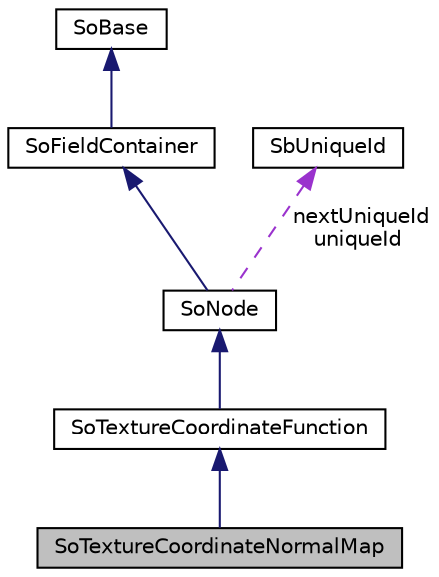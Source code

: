 digraph "SoTextureCoordinateNormalMap"
{
 // LATEX_PDF_SIZE
  edge [fontname="Helvetica",fontsize="10",labelfontname="Helvetica",labelfontsize="10"];
  node [fontname="Helvetica",fontsize="10",shape=record];
  Node1 [label="SoTextureCoordinateNormalMap",height=0.2,width=0.4,color="black", fillcolor="grey75", style="filled", fontcolor="black",tooltip="The SoTextureCoordinateNormalMap class generates texture coordinates by projecting onto a surrounding..."];
  Node2 -> Node1 [dir="back",color="midnightblue",fontsize="10",style="solid",fontname="Helvetica"];
  Node2 [label="SoTextureCoordinateFunction",height=0.2,width=0.4,color="black", fillcolor="white", style="filled",URL="$classSoTextureCoordinateFunction.html",tooltip="The SoTextureCoordinateFunction class is an abstract base class for texture coordinate generating nod..."];
  Node3 -> Node2 [dir="back",color="midnightblue",fontsize="10",style="solid",fontname="Helvetica"];
  Node3 [label="SoNode",height=0.2,width=0.4,color="black", fillcolor="white", style="filled",URL="$classSoNode.html",tooltip="The SoNode class is the base class for nodes used in scene graphs."];
  Node4 -> Node3 [dir="back",color="midnightblue",fontsize="10",style="solid",fontname="Helvetica"];
  Node4 [label="SoFieldContainer",height=0.2,width=0.4,color="black", fillcolor="white", style="filled",URL="$classSoFieldContainer.html",tooltip="The SoFieldContainer class is a base class for all classes that contain fields."];
  Node5 -> Node4 [dir="back",color="midnightblue",fontsize="10",style="solid",fontname="Helvetica"];
  Node5 [label="SoBase",height=0.2,width=0.4,color="black", fillcolor="white", style="filled",URL="$classSoBase.html",tooltip="The SoBase class is the top-level superclass for a number of class-hierarchies."];
  Node6 -> Node3 [dir="back",color="darkorchid3",fontsize="10",style="dashed",label=" nextUniqueId\nuniqueId" ,fontname="Helvetica"];
  Node6 [label="SbUniqueId",height=0.2,width=0.4,color="black", fillcolor="white", style="filled",URL="$classSbUniqueId.html",tooltip="SbUniqueId is an integer type for node identifiers."];
}
